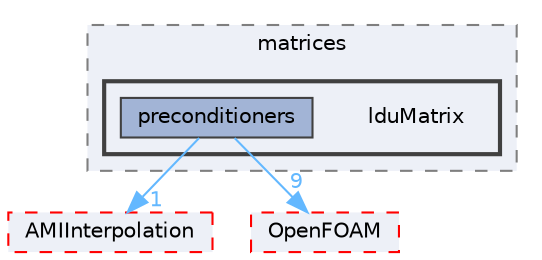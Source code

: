 digraph "src/meshTools/matrices/lduMatrix"
{
 // LATEX_PDF_SIZE
  bgcolor="transparent";
  edge [fontname=Helvetica,fontsize=10,labelfontname=Helvetica,labelfontsize=10];
  node [fontname=Helvetica,fontsize=10,shape=box,height=0.2,width=0.4];
  compound=true
  subgraph clusterdir_0a82308345dd56f15d2e0675555b9340 {
    graph [ bgcolor="#edf0f7", pencolor="grey50", label="matrices", fontname=Helvetica,fontsize=10 style="filled,dashed", URL="dir_0a82308345dd56f15d2e0675555b9340.html",tooltip=""]
  subgraph clusterdir_d3b0dafbd5fd4319d8e0e6a92eb42a24 {
    graph [ bgcolor="#edf0f7", pencolor="grey25", label="", fontname=Helvetica,fontsize=10 style="filled,bold", URL="dir_d3b0dafbd5fd4319d8e0e6a92eb42a24.html",tooltip=""]
    dir_d3b0dafbd5fd4319d8e0e6a92eb42a24 [shape=plaintext, label="lduMatrix"];
  dir_b834ec13447683845467a68e7c44141f [label="preconditioners", fillcolor="#a2b4d6", color="grey25", style="filled", URL="dir_b834ec13447683845467a68e7c44141f.html",tooltip=""];
  }
  }
  dir_6b9532b4107849d088a6e7b91bdf643c [label="AMIInterpolation", fillcolor="#edf0f7", color="red", style="filled,dashed", URL="dir_6b9532b4107849d088a6e7b91bdf643c.html",tooltip=""];
  dir_c5473ff19b20e6ec4dfe5c310b3778a8 [label="OpenFOAM", fillcolor="#edf0f7", color="red", style="filled,dashed", URL="dir_c5473ff19b20e6ec4dfe5c310b3778a8.html",tooltip=""];
  dir_b834ec13447683845467a68e7c44141f->dir_6b9532b4107849d088a6e7b91bdf643c [headlabel="1", labeldistance=1.5 headhref="dir_003033_000101.html" href="dir_003033_000101.html" color="steelblue1" fontcolor="steelblue1"];
  dir_b834ec13447683845467a68e7c44141f->dir_c5473ff19b20e6ec4dfe5c310b3778a8 [headlabel="9", labeldistance=1.5 headhref="dir_003033_002695.html" href="dir_003033_002695.html" color="steelblue1" fontcolor="steelblue1"];
}
